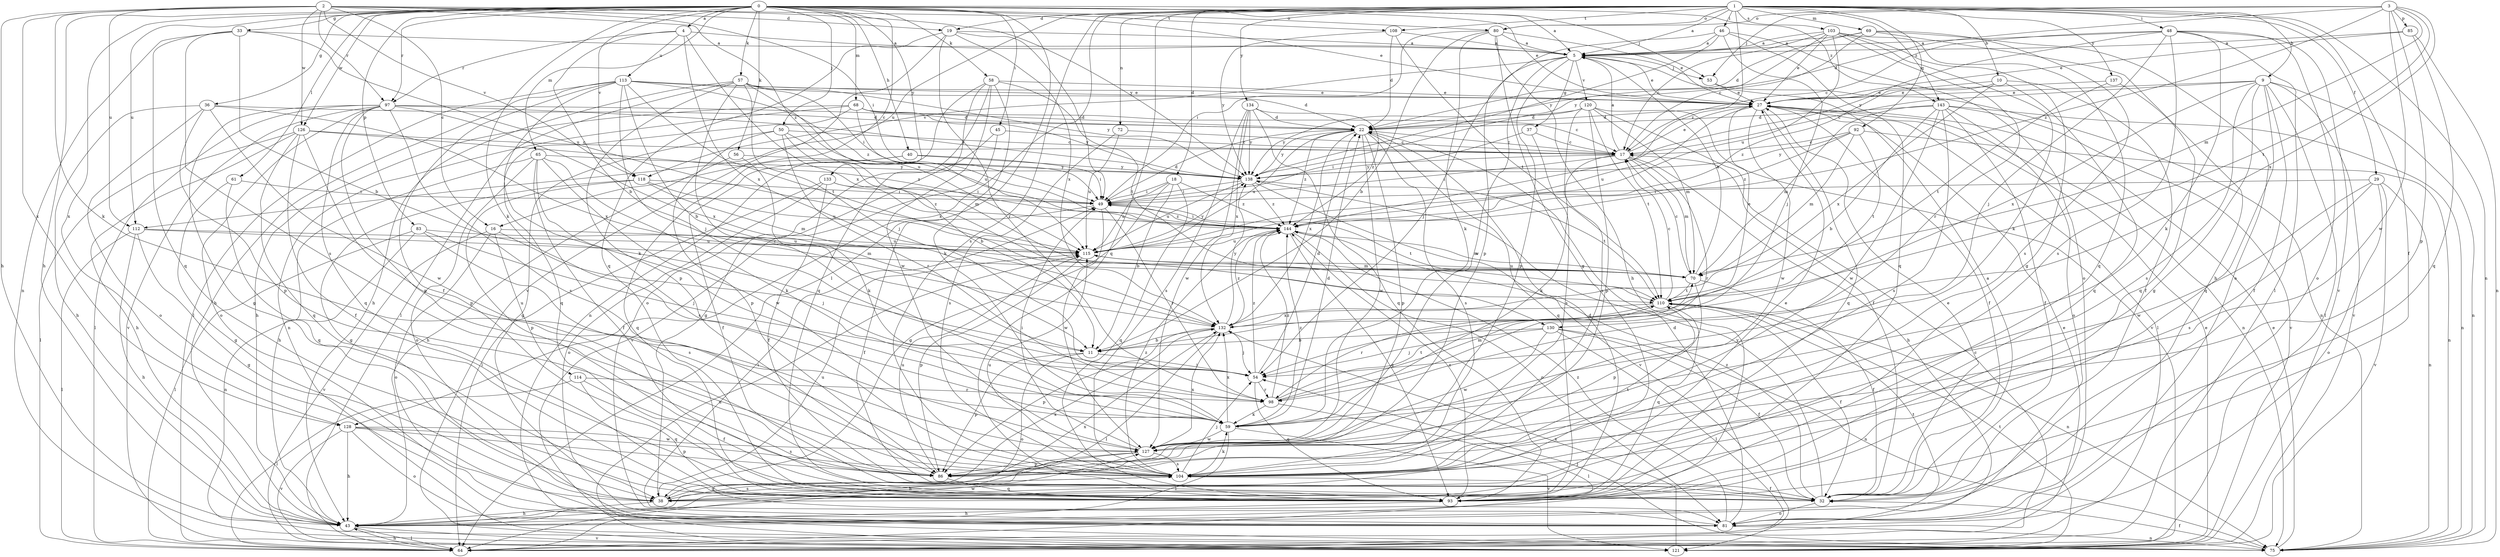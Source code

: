 strict digraph  {
0;
1;
2;
3;
4;
5;
9;
10;
11;
16;
17;
18;
19;
22;
27;
29;
32;
33;
36;
37;
38;
40;
43;
45;
46;
48;
49;
50;
53;
54;
56;
57;
58;
59;
61;
64;
65;
68;
69;
70;
72;
75;
80;
81;
83;
85;
86;
92;
93;
97;
98;
103;
104;
108;
110;
112;
113;
114;
115;
118;
120;
121;
126;
127;
128;
130;
132;
133;
134;
137;
138;
143;
144;
0 -> 4  [label=a];
0 -> 5  [label=a];
0 -> 16  [label=c];
0 -> 27  [label=e];
0 -> 33  [label=g];
0 -> 36  [label=g];
0 -> 40  [label=h];
0 -> 43  [label=h];
0 -> 45  [label=i];
0 -> 50  [label=j];
0 -> 53  [label=j];
0 -> 56  [label=k];
0 -> 57  [label=k];
0 -> 58  [label=k];
0 -> 59  [label=k];
0 -> 61  [label=l];
0 -> 64  [label=l];
0 -> 65  [label=m];
0 -> 68  [label=m];
0 -> 80  [label=o];
0 -> 83  [label=p];
0 -> 97  [label=r];
0 -> 108  [label=t];
0 -> 112  [label=u];
0 -> 118  [label=v];
0 -> 126  [label=w];
0 -> 128  [label=x];
0 -> 133  [label=y];
0 -> 143  [label=z];
1 -> 5  [label=a];
1 -> 9  [label=b];
1 -> 10  [label=b];
1 -> 18  [label=d];
1 -> 19  [label=d];
1 -> 29  [label=f];
1 -> 32  [label=f];
1 -> 46  [label=i];
1 -> 48  [label=i];
1 -> 69  [label=m];
1 -> 72  [label=n];
1 -> 75  [label=n];
1 -> 80  [label=o];
1 -> 92  [label=q];
1 -> 93  [label=q];
1 -> 103  [label=s];
1 -> 104  [label=s];
1 -> 108  [label=t];
1 -> 112  [label=u];
1 -> 128  [label=x];
1 -> 134  [label=y];
1 -> 137  [label=y];
1 -> 143  [label=z];
1 -> 144  [label=z];
2 -> 16  [label=c];
2 -> 19  [label=d];
2 -> 27  [label=e];
2 -> 43  [label=h];
2 -> 49  [label=i];
2 -> 59  [label=k];
2 -> 97  [label=r];
2 -> 112  [label=u];
2 -> 118  [label=v];
2 -> 126  [label=w];
2 -> 128  [label=x];
2 -> 138  [label=y];
2 -> 144  [label=z];
3 -> 22  [label=d];
3 -> 53  [label=j];
3 -> 70  [label=m];
3 -> 80  [label=o];
3 -> 85  [label=p];
3 -> 86  [label=p];
3 -> 110  [label=t];
3 -> 127  [label=w];
3 -> 130  [label=x];
3 -> 144  [label=z];
4 -> 5  [label=a];
4 -> 11  [label=b];
4 -> 97  [label=r];
4 -> 113  [label=u];
4 -> 130  [label=x];
4 -> 132  [label=x];
5 -> 27  [label=e];
5 -> 37  [label=g];
5 -> 53  [label=j];
5 -> 54  [label=j];
5 -> 86  [label=p];
5 -> 118  [label=v];
5 -> 120  [label=v];
5 -> 127  [label=w];
9 -> 17  [label=c];
9 -> 27  [label=e];
9 -> 32  [label=f];
9 -> 38  [label=g];
9 -> 64  [label=l];
9 -> 75  [label=n];
9 -> 93  [label=q];
9 -> 104  [label=s];
9 -> 121  [label=v];
9 -> 132  [label=x];
10 -> 27  [label=e];
10 -> 32  [label=f];
10 -> 93  [label=q];
10 -> 132  [label=x];
10 -> 144  [label=z];
11 -> 54  [label=j];
11 -> 81  [label=o];
11 -> 86  [label=p];
16 -> 54  [label=j];
16 -> 81  [label=o];
16 -> 114  [label=u];
16 -> 115  [label=u];
16 -> 121  [label=v];
17 -> 5  [label=a];
17 -> 27  [label=e];
17 -> 43  [label=h];
17 -> 49  [label=i];
17 -> 59  [label=k];
17 -> 70  [label=m];
17 -> 98  [label=r];
17 -> 138  [label=y];
18 -> 11  [label=b];
18 -> 38  [label=g];
18 -> 49  [label=i];
18 -> 93  [label=q];
18 -> 115  [label=u];
18 -> 144  [label=z];
19 -> 5  [label=a];
19 -> 49  [label=i];
19 -> 93  [label=q];
19 -> 98  [label=r];
19 -> 121  [label=v];
19 -> 132  [label=x];
22 -> 17  [label=c];
22 -> 86  [label=p];
22 -> 93  [label=q];
22 -> 104  [label=s];
22 -> 115  [label=u];
22 -> 127  [label=w];
22 -> 132  [label=x];
22 -> 138  [label=y];
22 -> 144  [label=z];
27 -> 22  [label=d];
27 -> 32  [label=f];
27 -> 64  [label=l];
27 -> 75  [label=n];
27 -> 93  [label=q];
27 -> 115  [label=u];
27 -> 127  [label=w];
29 -> 49  [label=i];
29 -> 75  [label=n];
29 -> 81  [label=o];
29 -> 104  [label=s];
29 -> 121  [label=v];
29 -> 127  [label=w];
32 -> 5  [label=a];
32 -> 27  [label=e];
32 -> 81  [label=o];
32 -> 138  [label=y];
32 -> 144  [label=z];
33 -> 5  [label=a];
33 -> 11  [label=b];
33 -> 75  [label=n];
33 -> 93  [label=q];
33 -> 104  [label=s];
33 -> 115  [label=u];
36 -> 22  [label=d];
36 -> 43  [label=h];
36 -> 81  [label=o];
36 -> 86  [label=p];
36 -> 127  [label=w];
36 -> 132  [label=x];
37 -> 17  [label=c];
37 -> 49  [label=i];
37 -> 104  [label=s];
38 -> 27  [label=e];
38 -> 43  [label=h];
38 -> 104  [label=s];
38 -> 115  [label=u];
38 -> 132  [label=x];
40 -> 32  [label=f];
40 -> 49  [label=i];
40 -> 93  [label=q];
40 -> 138  [label=y];
43 -> 64  [label=l];
43 -> 121  [label=v];
43 -> 127  [label=w];
43 -> 132  [label=x];
45 -> 17  [label=c];
45 -> 38  [label=g];
45 -> 121  [label=v];
46 -> 5  [label=a];
46 -> 54  [label=j];
46 -> 81  [label=o];
46 -> 86  [label=p];
46 -> 93  [label=q];
46 -> 138  [label=y];
48 -> 5  [label=a];
48 -> 17  [label=c];
48 -> 54  [label=j];
48 -> 59  [label=k];
48 -> 64  [label=l];
48 -> 81  [label=o];
48 -> 104  [label=s];
48 -> 121  [label=v];
48 -> 138  [label=y];
49 -> 22  [label=d];
49 -> 32  [label=f];
49 -> 98  [label=r];
49 -> 110  [label=t];
49 -> 127  [label=w];
49 -> 144  [label=z];
50 -> 11  [label=b];
50 -> 17  [label=c];
50 -> 38  [label=g];
50 -> 70  [label=m];
50 -> 86  [label=p];
50 -> 98  [label=r];
53 -> 27  [label=e];
53 -> 75  [label=n];
54 -> 22  [label=d];
54 -> 93  [label=q];
54 -> 98  [label=r];
54 -> 144  [label=z];
56 -> 43  [label=h];
56 -> 59  [label=k];
56 -> 138  [label=y];
57 -> 27  [label=e];
57 -> 43  [label=h];
57 -> 49  [label=i];
57 -> 54  [label=j];
57 -> 64  [label=l];
57 -> 86  [label=p];
57 -> 98  [label=r];
57 -> 115  [label=u];
57 -> 138  [label=y];
58 -> 27  [label=e];
58 -> 59  [label=k];
58 -> 75  [label=n];
58 -> 81  [label=o];
58 -> 93  [label=q];
58 -> 110  [label=t];
58 -> 127  [label=w];
59 -> 22  [label=d];
59 -> 64  [label=l];
59 -> 121  [label=v];
59 -> 127  [label=w];
59 -> 132  [label=x];
59 -> 144  [label=z];
61 -> 38  [label=g];
61 -> 49  [label=i];
61 -> 93  [label=q];
64 -> 17  [label=c];
64 -> 27  [label=e];
64 -> 43  [label=h];
65 -> 32  [label=f];
65 -> 43  [label=h];
65 -> 59  [label=k];
65 -> 81  [label=o];
65 -> 104  [label=s];
65 -> 127  [label=w];
65 -> 138  [label=y];
68 -> 17  [label=c];
68 -> 22  [label=d];
68 -> 43  [label=h];
68 -> 75  [label=n];
68 -> 93  [label=q];
68 -> 115  [label=u];
68 -> 138  [label=y];
69 -> 5  [label=a];
69 -> 17  [label=c];
69 -> 22  [label=d];
69 -> 43  [label=h];
69 -> 81  [label=o];
69 -> 104  [label=s];
70 -> 5  [label=a];
70 -> 17  [label=c];
70 -> 32  [label=f];
70 -> 86  [label=p];
70 -> 110  [label=t];
70 -> 115  [label=u];
72 -> 17  [label=c];
72 -> 104  [label=s];
72 -> 115  [label=u];
75 -> 27  [label=e];
75 -> 32  [label=f];
75 -> 54  [label=j];
80 -> 5  [label=a];
80 -> 11  [label=b];
80 -> 27  [label=e];
80 -> 38  [label=g];
80 -> 43  [label=h];
80 -> 49  [label=i];
80 -> 59  [label=k];
81 -> 22  [label=d];
81 -> 49  [label=i];
81 -> 75  [label=n];
81 -> 110  [label=t];
81 -> 144  [label=z];
83 -> 54  [label=j];
83 -> 64  [label=l];
83 -> 75  [label=n];
83 -> 104  [label=s];
83 -> 115  [label=u];
85 -> 5  [label=a];
85 -> 27  [label=e];
85 -> 75  [label=n];
85 -> 93  [label=q];
86 -> 93  [label=q];
86 -> 115  [label=u];
92 -> 17  [label=c];
92 -> 70  [label=m];
92 -> 75  [label=n];
92 -> 110  [label=t];
92 -> 138  [label=y];
92 -> 144  [label=z];
93 -> 22  [label=d];
93 -> 43  [label=h];
93 -> 144  [label=z];
97 -> 22  [label=d];
97 -> 38  [label=g];
97 -> 64  [label=l];
97 -> 81  [label=o];
97 -> 86  [label=p];
97 -> 93  [label=q];
97 -> 104  [label=s];
97 -> 121  [label=v];
97 -> 132  [label=x];
97 -> 138  [label=y];
98 -> 59  [label=k];
98 -> 64  [label=l];
98 -> 70  [label=m];
98 -> 110  [label=t];
98 -> 144  [label=z];
103 -> 5  [label=a];
103 -> 17  [label=c];
103 -> 27  [label=e];
103 -> 38  [label=g];
103 -> 59  [label=k];
103 -> 93  [label=q];
103 -> 98  [label=r];
103 -> 115  [label=u];
103 -> 138  [label=y];
104 -> 32  [label=f];
104 -> 38  [label=g];
104 -> 54  [label=j];
104 -> 59  [label=k];
104 -> 110  [label=t];
104 -> 115  [label=u];
104 -> 144  [label=z];
108 -> 5  [label=a];
108 -> 22  [label=d];
108 -> 110  [label=t];
108 -> 138  [label=y];
110 -> 17  [label=c];
110 -> 27  [label=e];
110 -> 32  [label=f];
110 -> 75  [label=n];
110 -> 93  [label=q];
110 -> 98  [label=r];
110 -> 132  [label=x];
112 -> 38  [label=g];
112 -> 43  [label=h];
112 -> 64  [label=l];
112 -> 70  [label=m];
112 -> 115  [label=u];
113 -> 11  [label=b];
113 -> 22  [label=d];
113 -> 27  [label=e];
113 -> 32  [label=f];
113 -> 43  [label=h];
113 -> 54  [label=j];
113 -> 59  [label=k];
113 -> 64  [label=l];
113 -> 110  [label=t];
113 -> 144  [label=z];
114 -> 32  [label=f];
114 -> 64  [label=l];
114 -> 93  [label=q];
114 -> 98  [label=r];
115 -> 70  [label=m];
115 -> 86  [label=p];
115 -> 138  [label=y];
118 -> 38  [label=g];
118 -> 49  [label=i];
118 -> 70  [label=m];
118 -> 86  [label=p];
118 -> 115  [label=u];
120 -> 22  [label=d];
120 -> 32  [label=f];
120 -> 70  [label=m];
120 -> 86  [label=p];
120 -> 104  [label=s];
120 -> 110  [label=t];
120 -> 121  [label=v];
120 -> 138  [label=y];
121 -> 27  [label=e];
121 -> 110  [label=t];
121 -> 115  [label=u];
121 -> 132  [label=x];
126 -> 17  [label=c];
126 -> 32  [label=f];
126 -> 43  [label=h];
126 -> 64  [label=l];
126 -> 86  [label=p];
126 -> 93  [label=q];
126 -> 144  [label=z];
127 -> 43  [label=h];
127 -> 49  [label=i];
127 -> 86  [label=p];
127 -> 104  [label=s];
127 -> 132  [label=x];
128 -> 43  [label=h];
128 -> 81  [label=o];
128 -> 86  [label=p];
128 -> 104  [label=s];
128 -> 121  [label=v];
128 -> 127  [label=w];
130 -> 11  [label=b];
130 -> 32  [label=f];
130 -> 54  [label=j];
130 -> 64  [label=l];
130 -> 75  [label=n];
130 -> 127  [label=w];
132 -> 11  [label=b];
132 -> 54  [label=j];
132 -> 64  [label=l];
132 -> 86  [label=p];
132 -> 138  [label=y];
132 -> 144  [label=z];
133 -> 32  [label=f];
133 -> 49  [label=i];
133 -> 64  [label=l];
133 -> 81  [label=o];
133 -> 144  [label=z];
134 -> 22  [label=d];
134 -> 93  [label=q];
134 -> 104  [label=s];
134 -> 127  [label=w];
134 -> 132  [label=x];
134 -> 138  [label=y];
134 -> 144  [label=z];
137 -> 27  [label=e];
137 -> 93  [label=q];
137 -> 110  [label=t];
138 -> 49  [label=i];
138 -> 110  [label=t];
138 -> 115  [label=u];
138 -> 121  [label=v];
138 -> 144  [label=z];
143 -> 11  [label=b];
143 -> 22  [label=d];
143 -> 32  [label=f];
143 -> 70  [label=m];
143 -> 75  [label=n];
143 -> 81  [label=o];
143 -> 104  [label=s];
143 -> 121  [label=v];
143 -> 127  [label=w];
144 -> 49  [label=i];
144 -> 70  [label=m];
144 -> 81  [label=o];
144 -> 93  [label=q];
144 -> 115  [label=u];
}
